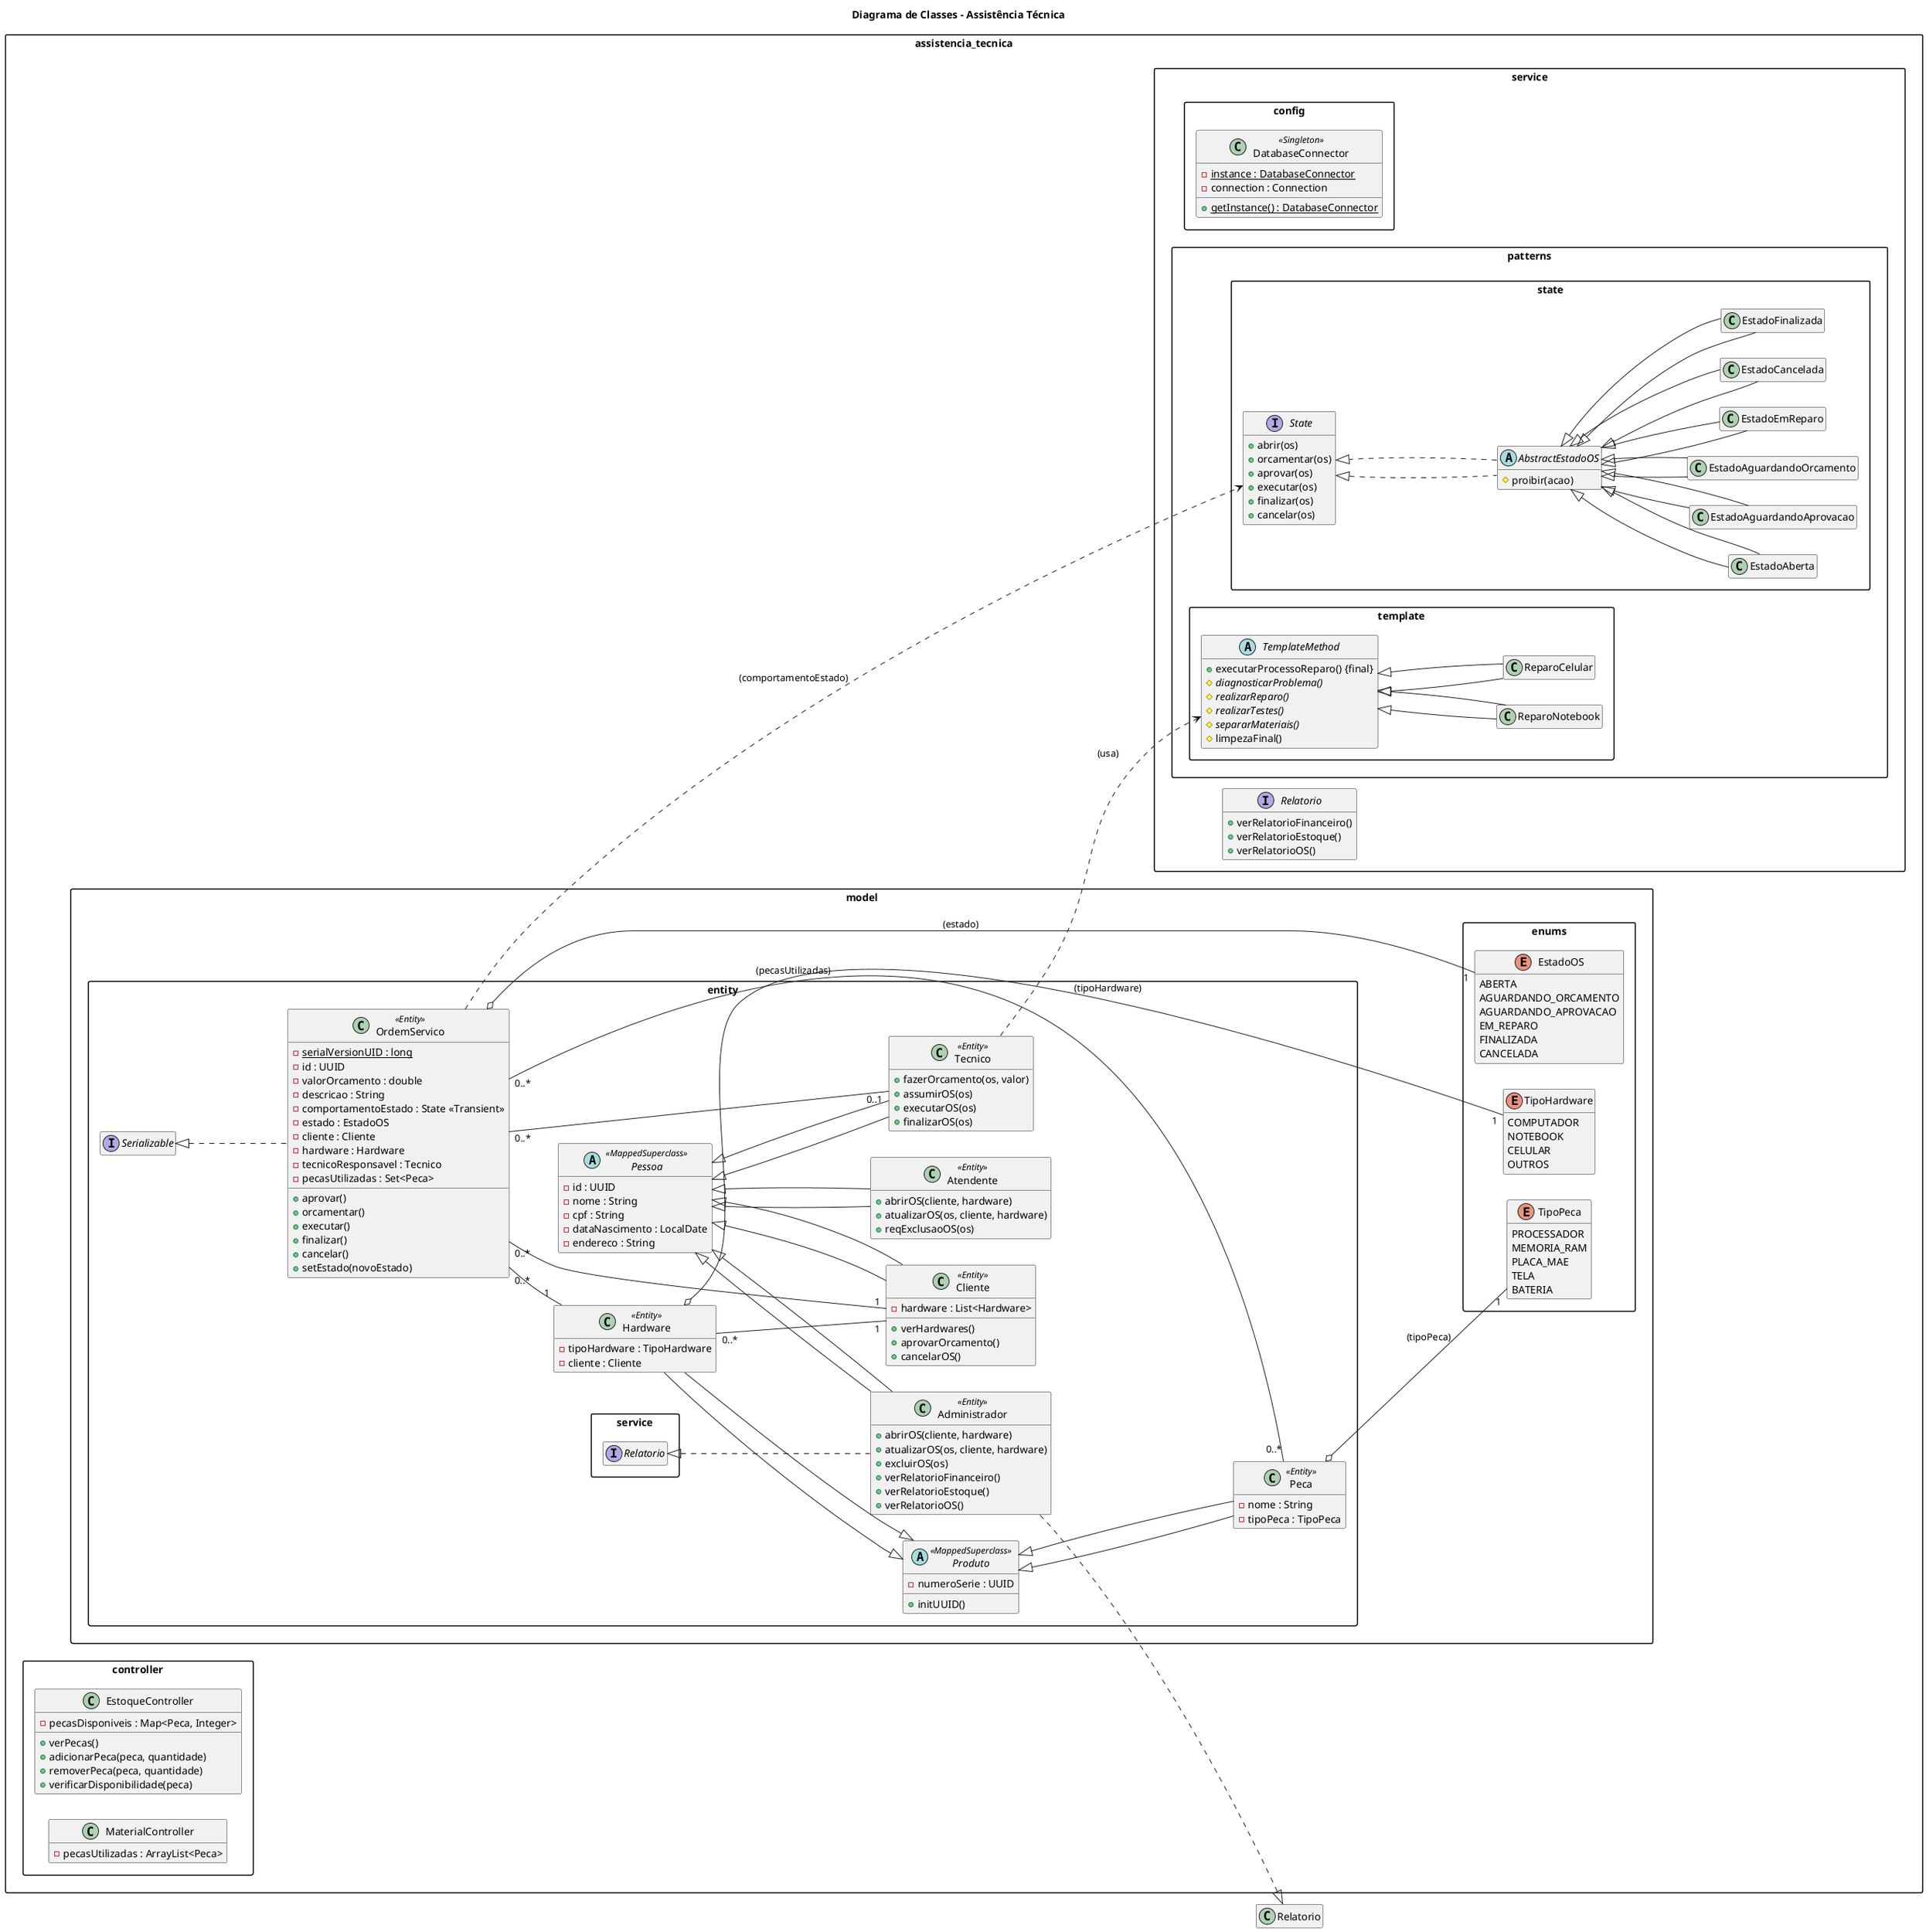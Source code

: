 @startuml
' Título do Diagrama
title Diagrama de Classes - Assistência Técnica

' Configurações de Aparência
skinparam packageStyle rectangle
hide empty members
left to right direction

' Pacote Raiz
package assistencia_tecnica {

    package model.entity {

        abstract class Pessoa <<MappedSuperclass>> {
            -id : UUID
            -nome : String
            -cpf : String
            -dataNascimento : LocalDate
            -endereco : String
        }
        
        abstract class Produto <<MappedSuperclass>> {
            -numeroSerie : UUID
            +initUUID()
        }

        class Administrador <<Entity>> extends Pessoa implements service.Relatorio {
            +abrirOS(cliente, hardware)
            +atualizarOS(os, cliente, hardware)
            +excluirOS(os)
            +verRelatorioFinanceiro()
            +verRelatorioEstoque()
            +verRelatorioOS()
        }

        class Atendente <<Entity>> extends Pessoa {
            +abrirOS(cliente, hardware)
            +atualizarOS(os, cliente, hardware)
            +reqExclusaoOS(os)
        }

        class Cliente <<Entity>> extends Pessoa {
            -hardware : List<Hardware>
            +verHardwares()
            +aprovarOrcamento()
            +cancelarOS()
        }
        
        class Tecnico <<Entity>> extends Pessoa {
            +fazerOrcamento(os, valor)
            +assumirOS(os)
            +executarOS(os)
            +finalizarOS(os)
        }

        class Hardware <<Entity>> extends Produto {
            -tipoHardware : TipoHardware
            -cliente : Cliente
        }
        
        class Peca <<Entity>> extends Produto {
            -nome : String
            -tipoPeca : TipoPeca
        }

        class OrdemServico <<Entity>> implements Serializable {
            -serialVersionUID : long {static}
            -id : UUID
            -valorOrcamento : double
            -descricao : String
            -comportamentoEstado : State <<Transient>>
            -estado : EstadoOS
            -cliente : Cliente
            -hardware : Hardware
            -tecnicoResponsavel : Tecnico
            -pecasUtilizadas : Set<Peca>
            
            +aprovar()
            +orcamentar()
            +executar()
            +finalizar()
            +cancelar()
            +setEstado(novoEstado)
        }
    }

    
    ' =============================================
    ' ===          Controllers                  ===
    ' =============================================
    package controller {
        class EstoqueController {
            -pecasDisponiveis : Map<Peca, Integer>
            +verPecas()
            +adicionarPeca(peca, quantidade)
            +removerPeca(peca, quantidade)
            +verificarDisponibilidade(peca)
        }
        
        class MaterialController {
            -pecasUtilizadas : ArrayList<Peca>
        }
    }

    ' =============================================
    ' ===          Model -> Enums               ===
    ' =============================================
    package model.enums {
        enum EstadoOS {
            ABERTA
            AGUARDANDO_ORCAMENTO
            AGUARDANDO_APROVACAO
            EM_REPARO
            FINALIZADA
            CANCELADA
        }
        
        enum TipoHardware {
            COMPUTADOR
            NOTEBOOK
            CELULAR
            OUTROS
        }
        
        enum TipoPeca {
            PROCESSADOR
            MEMORIA_RAM
            PLACA_MAE
            TELA
            BATERIA
        }
    }

    ' =============================================
    ' ===          Service (Lógica)             ===
    ' =============================================
    package service {
        interface Relatorio {
            +verRelatorioFinanceiro()
            +verRelatorioEstoque()
            +verRelatorioOS()
        }
    }

    ' =============================================
    ' ===          Service -> Config            ===
    ' =============================================
    package service.config {
        class DatabaseConnector <<Singleton>> {
            -instance : DatabaseConnector {static}
            -connection : Connection
            +getInstance() : DatabaseConnector {static}
        }
    }

    ' =============================================
    ' ===       Service -> Patterns (State)       ===
    ' =============================================
    package service.patterns.state {
        interface State {
            +abrir(os)
            +orcamentar(os)
            +aprovar(os)
            +executar(os)
            +finalizar(os)
            +cancelar(os)
        }

        abstract class AbstractEstadoOS implements State {
            #proibir(acao)
        }

        class EstadoAberta extends AbstractEstadoOS
        class EstadoAguardandoAprovacao extends AbstractEstadoOS
        class EstadoAguardandoOrcamento extends AbstractEstadoOS
        class EstadoEmReparo extends AbstractEstadoOS
        class EstadoCancelada extends AbstractEstadoOS
        class EstadoFinalizada extends AbstractEstadoOS
    }

    ' =============================================
    ' ===     Service -> Patterns (Template)      ===
    ' =============================================
    package service.patterns.template {
        abstract class TemplateMethod {
            +executarProcessoReparo() {final}
            #diagnosticarProblema() {abstract}
            #realizarReparo() {abstract}
            #realizarTestes() {abstract}
            #separarMateriais() {abstract}
            #limpezaFinal()
        }

        class ReparoNotebook extends TemplateMethod
        class ReparoCelular extends TemplateMethod
    }

}


' =============================================
' ===          RELACIONAMENTOS                ===
' =============================================

' --- Herança ---
Administrador --|> Pessoa
Atendente --|> Pessoa
Cliente --|> Pessoa
Tecnico --|> Pessoa
Hardware --|> Produto
Peca --|> Produto

' --- Implementação de Interfaces ---
Administrador ..|> Relatorio
AbstractEstadoOS ..|> State
EstadoAberta --|> AbstractEstadoOS
EstadoAguardandoAprovacao --|> AbstractEstadoOS
EstadoAguardandoOrcamento --|> AbstractEstadoOS
EstadoEmReparo --|> AbstractEstadoOS
EstadoCancelada --|> AbstractEstadoOS
EstadoFinalizada --|> AbstractEstadoOS

ReparoNotebook --|> TemplateMethod
ReparoCelular --|> TemplateMethod

' --- Associações e Dependências ---
OrdemServico "0..*" -- "1" Cliente
OrdemServico "0..*" -- "1" Hardware
OrdemServico "0..*" -- "0..1" Tecnico
OrdemServico "0..*" -- "0..*" Peca : (pecasUtilizadas)

Hardware "0..*" -- "1" Cliente
Tecnico ..> TemplateMethod : (usa)

' --- Associações com Enums e Padrões ---
OrdemServico o-- "1" EstadoOS : (estado)
OrdemServico ..> State : (comportamentoEstado)
Hardware o-- "1" TipoHardware : (tipoHardware)
Peca o-- "1" TipoPeca : (tipoPeca)

@enduml